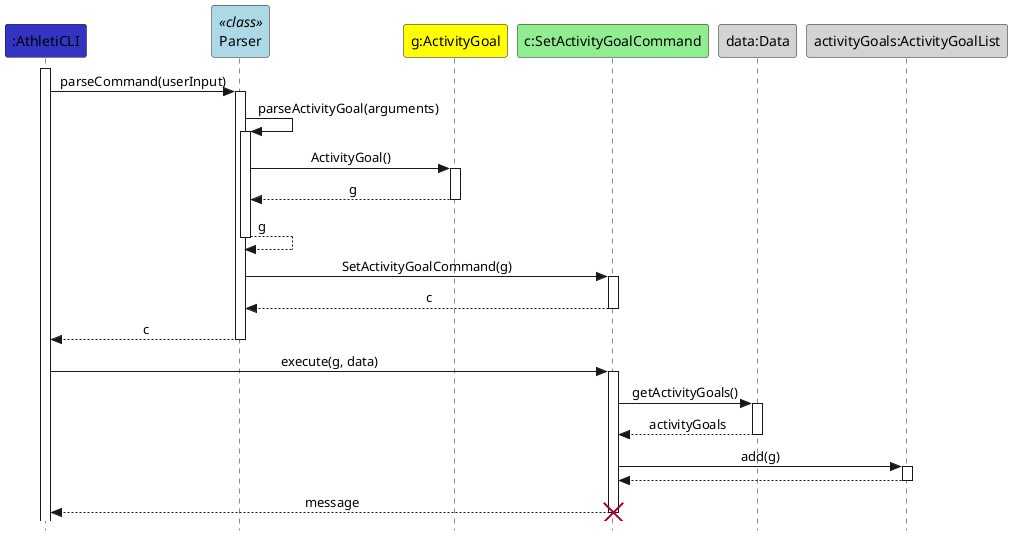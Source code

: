 @startuml
'https://plantuml.com/sequence-diagram
skinparam Style strictuml
skinparam SequenceMessageAlignment center

!define LOGIC_COLOR #3333C4

participant ":AthletiCLI" as AthletiCLI LOGIC_COLOR
participant "Parser" as Parser <<class>> #lightblue
participant "g:ActivityGoal" as ActivityGoal #yellow
participant "c:SetActivityGoalCommand" as SetActivityGoalCommand #lightgreen
participant "data:Data" as Data #lightgrey
participant "activityGoals:ActivityGoalList" as activityGoals #lightgrey

AthletiCLI++
AthletiCLI -> Parser++: parseCommand(userInput)
Parser -> Parser++: parseActivityGoal(arguments)
Parser -> ActivityGoal++: ActivityGoal()
ActivityGoal --> Parser--: g
Parser --> Parser: g
Parser--
Parser -> SetActivityGoalCommand++: SetActivityGoalCommand(g)
SetActivityGoalCommand --> Parser--: c
Parser --> AthletiCLI--: c

AthletiCLI -> SetActivityGoalCommand++: execute(g, data)
SetActivityGoalCommand -> Data++: getActivityGoals()

Data --> SetActivityGoalCommand--: activityGoals
SetActivityGoalCommand -> activityGoals++: add(g)
activityGoals --> SetActivityGoalCommand--
SetActivityGoalCommand --> AthletiCLI--: message

destroy SetActivityGoalCommand
@enduml